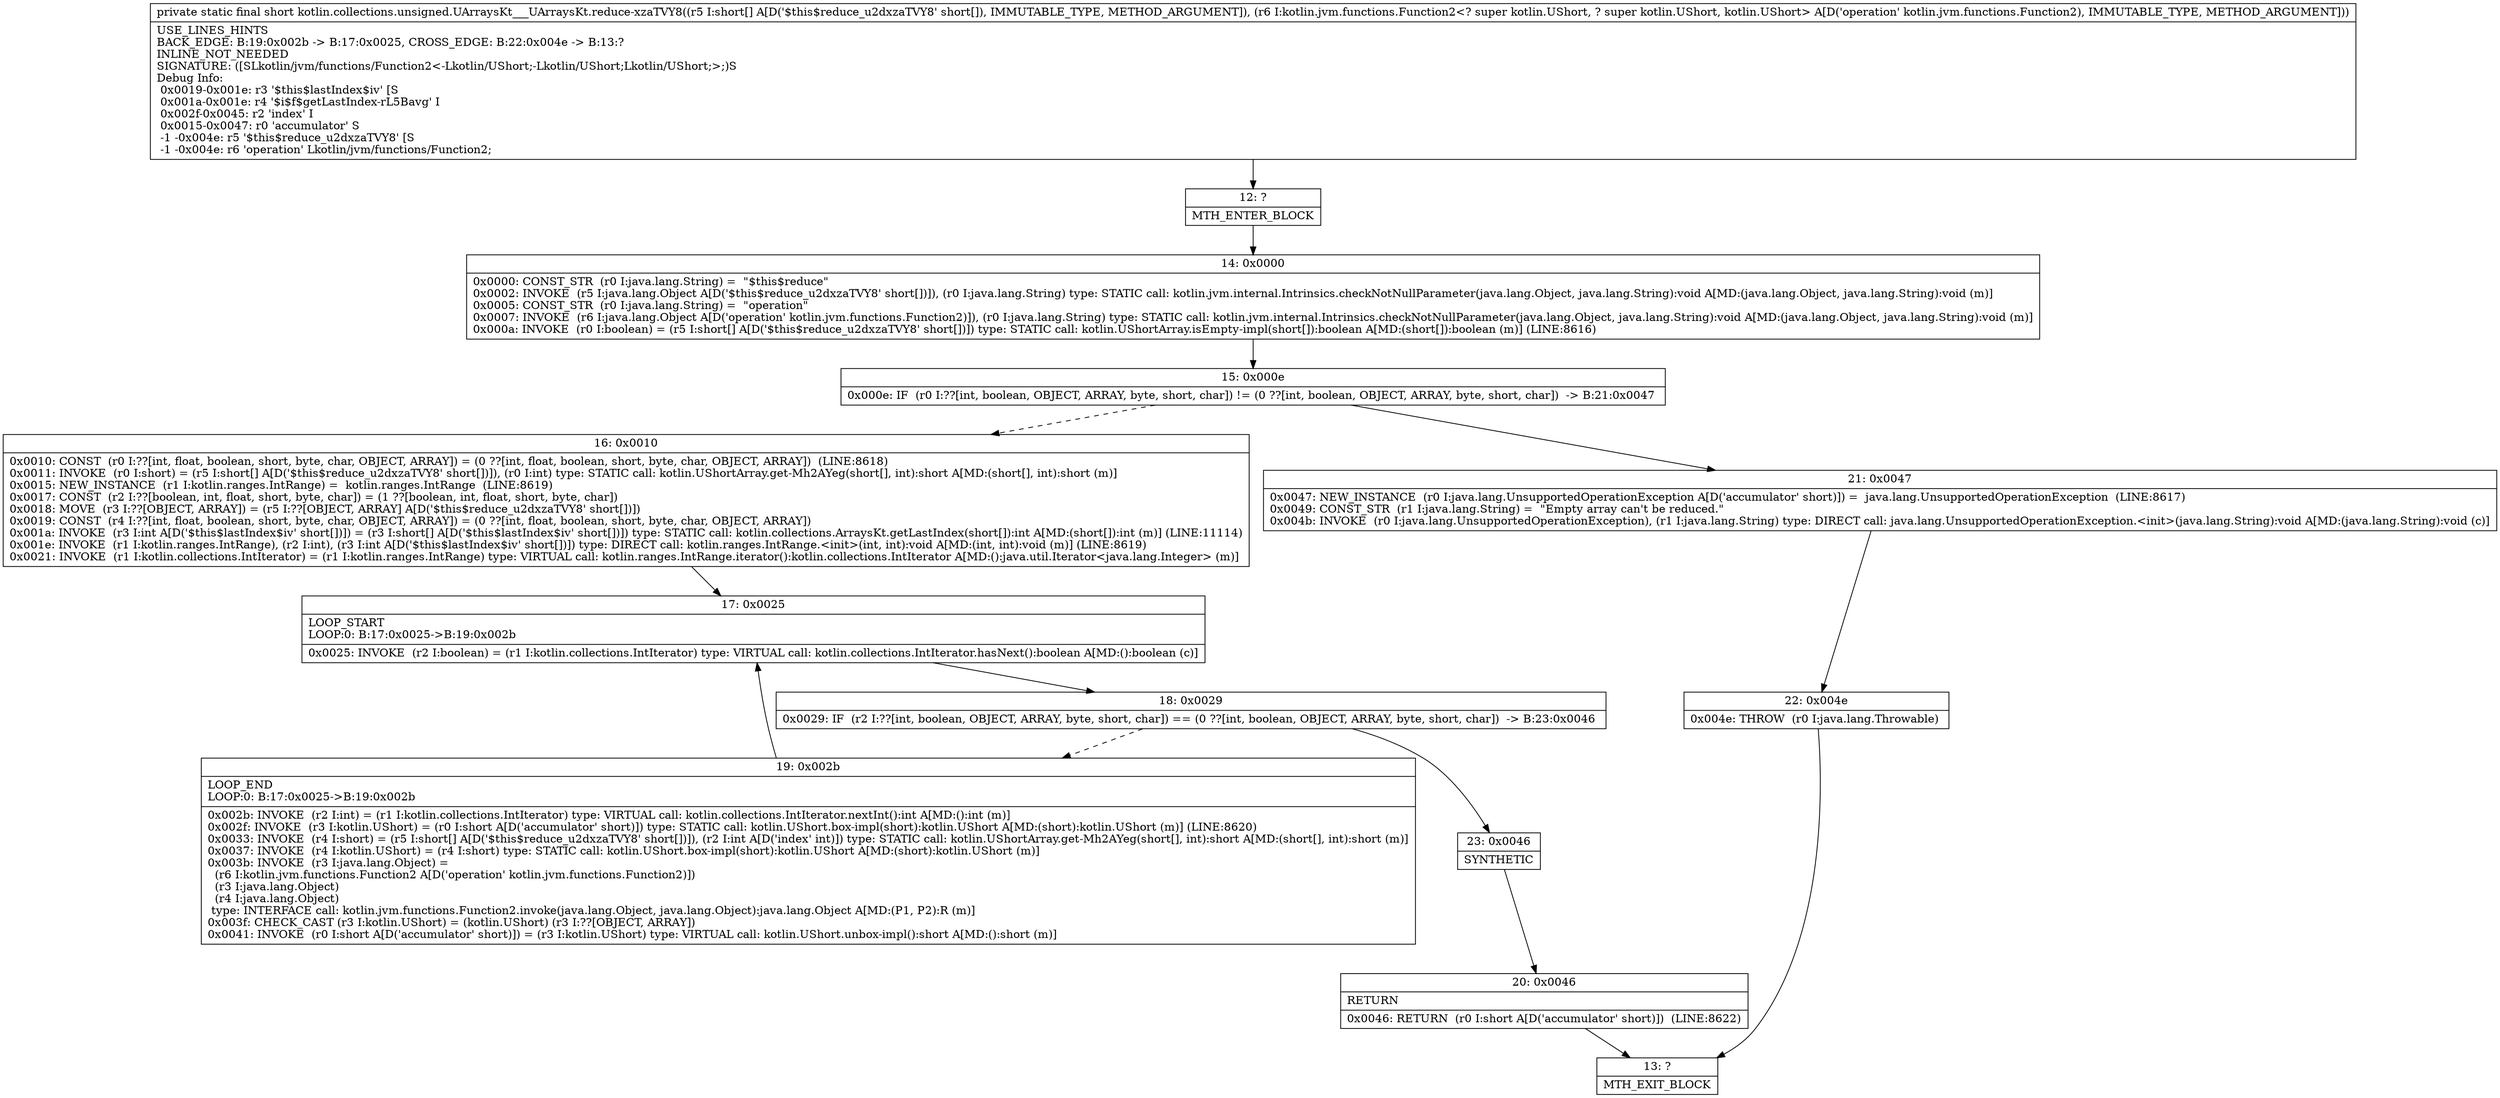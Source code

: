 digraph "CFG forkotlin.collections.unsigned.UArraysKt___UArraysKt.reduce\-xzaTVY8([SLkotlin\/jvm\/functions\/Function2;)S" {
Node_12 [shape=record,label="{12\:\ ?|MTH_ENTER_BLOCK\l}"];
Node_14 [shape=record,label="{14\:\ 0x0000|0x0000: CONST_STR  (r0 I:java.lang.String) =  \"$this$reduce\" \l0x0002: INVOKE  (r5 I:java.lang.Object A[D('$this$reduce_u2dxzaTVY8' short[])]), (r0 I:java.lang.String) type: STATIC call: kotlin.jvm.internal.Intrinsics.checkNotNullParameter(java.lang.Object, java.lang.String):void A[MD:(java.lang.Object, java.lang.String):void (m)]\l0x0005: CONST_STR  (r0 I:java.lang.String) =  \"operation\" \l0x0007: INVOKE  (r6 I:java.lang.Object A[D('operation' kotlin.jvm.functions.Function2)]), (r0 I:java.lang.String) type: STATIC call: kotlin.jvm.internal.Intrinsics.checkNotNullParameter(java.lang.Object, java.lang.String):void A[MD:(java.lang.Object, java.lang.String):void (m)]\l0x000a: INVOKE  (r0 I:boolean) = (r5 I:short[] A[D('$this$reduce_u2dxzaTVY8' short[])]) type: STATIC call: kotlin.UShortArray.isEmpty\-impl(short[]):boolean A[MD:(short[]):boolean (m)] (LINE:8616)\l}"];
Node_15 [shape=record,label="{15\:\ 0x000e|0x000e: IF  (r0 I:??[int, boolean, OBJECT, ARRAY, byte, short, char]) != (0 ??[int, boolean, OBJECT, ARRAY, byte, short, char])  \-\> B:21:0x0047 \l}"];
Node_16 [shape=record,label="{16\:\ 0x0010|0x0010: CONST  (r0 I:??[int, float, boolean, short, byte, char, OBJECT, ARRAY]) = (0 ??[int, float, boolean, short, byte, char, OBJECT, ARRAY])  (LINE:8618)\l0x0011: INVOKE  (r0 I:short) = (r5 I:short[] A[D('$this$reduce_u2dxzaTVY8' short[])]), (r0 I:int) type: STATIC call: kotlin.UShortArray.get\-Mh2AYeg(short[], int):short A[MD:(short[], int):short (m)]\l0x0015: NEW_INSTANCE  (r1 I:kotlin.ranges.IntRange) =  kotlin.ranges.IntRange  (LINE:8619)\l0x0017: CONST  (r2 I:??[boolean, int, float, short, byte, char]) = (1 ??[boolean, int, float, short, byte, char]) \l0x0018: MOVE  (r3 I:??[OBJECT, ARRAY]) = (r5 I:??[OBJECT, ARRAY] A[D('$this$reduce_u2dxzaTVY8' short[])]) \l0x0019: CONST  (r4 I:??[int, float, boolean, short, byte, char, OBJECT, ARRAY]) = (0 ??[int, float, boolean, short, byte, char, OBJECT, ARRAY]) \l0x001a: INVOKE  (r3 I:int A[D('$this$lastIndex$iv' short[])]) = (r3 I:short[] A[D('$this$lastIndex$iv' short[])]) type: STATIC call: kotlin.collections.ArraysKt.getLastIndex(short[]):int A[MD:(short[]):int (m)] (LINE:11114)\l0x001e: INVOKE  (r1 I:kotlin.ranges.IntRange), (r2 I:int), (r3 I:int A[D('$this$lastIndex$iv' short[])]) type: DIRECT call: kotlin.ranges.IntRange.\<init\>(int, int):void A[MD:(int, int):void (m)] (LINE:8619)\l0x0021: INVOKE  (r1 I:kotlin.collections.IntIterator) = (r1 I:kotlin.ranges.IntRange) type: VIRTUAL call: kotlin.ranges.IntRange.iterator():kotlin.collections.IntIterator A[MD:():java.util.Iterator\<java.lang.Integer\> (m)]\l}"];
Node_17 [shape=record,label="{17\:\ 0x0025|LOOP_START\lLOOP:0: B:17:0x0025\-\>B:19:0x002b\l|0x0025: INVOKE  (r2 I:boolean) = (r1 I:kotlin.collections.IntIterator) type: VIRTUAL call: kotlin.collections.IntIterator.hasNext():boolean A[MD:():boolean (c)]\l}"];
Node_18 [shape=record,label="{18\:\ 0x0029|0x0029: IF  (r2 I:??[int, boolean, OBJECT, ARRAY, byte, short, char]) == (0 ??[int, boolean, OBJECT, ARRAY, byte, short, char])  \-\> B:23:0x0046 \l}"];
Node_19 [shape=record,label="{19\:\ 0x002b|LOOP_END\lLOOP:0: B:17:0x0025\-\>B:19:0x002b\l|0x002b: INVOKE  (r2 I:int) = (r1 I:kotlin.collections.IntIterator) type: VIRTUAL call: kotlin.collections.IntIterator.nextInt():int A[MD:():int (m)]\l0x002f: INVOKE  (r3 I:kotlin.UShort) = (r0 I:short A[D('accumulator' short)]) type: STATIC call: kotlin.UShort.box\-impl(short):kotlin.UShort A[MD:(short):kotlin.UShort (m)] (LINE:8620)\l0x0033: INVOKE  (r4 I:short) = (r5 I:short[] A[D('$this$reduce_u2dxzaTVY8' short[])]), (r2 I:int A[D('index' int)]) type: STATIC call: kotlin.UShortArray.get\-Mh2AYeg(short[], int):short A[MD:(short[], int):short (m)]\l0x0037: INVOKE  (r4 I:kotlin.UShort) = (r4 I:short) type: STATIC call: kotlin.UShort.box\-impl(short):kotlin.UShort A[MD:(short):kotlin.UShort (m)]\l0x003b: INVOKE  (r3 I:java.lang.Object) = \l  (r6 I:kotlin.jvm.functions.Function2 A[D('operation' kotlin.jvm.functions.Function2)])\l  (r3 I:java.lang.Object)\l  (r4 I:java.lang.Object)\l type: INTERFACE call: kotlin.jvm.functions.Function2.invoke(java.lang.Object, java.lang.Object):java.lang.Object A[MD:(P1, P2):R (m)]\l0x003f: CHECK_CAST (r3 I:kotlin.UShort) = (kotlin.UShort) (r3 I:??[OBJECT, ARRAY]) \l0x0041: INVOKE  (r0 I:short A[D('accumulator' short)]) = (r3 I:kotlin.UShort) type: VIRTUAL call: kotlin.UShort.unbox\-impl():short A[MD:():short (m)]\l}"];
Node_23 [shape=record,label="{23\:\ 0x0046|SYNTHETIC\l}"];
Node_20 [shape=record,label="{20\:\ 0x0046|RETURN\l|0x0046: RETURN  (r0 I:short A[D('accumulator' short)])  (LINE:8622)\l}"];
Node_13 [shape=record,label="{13\:\ ?|MTH_EXIT_BLOCK\l}"];
Node_21 [shape=record,label="{21\:\ 0x0047|0x0047: NEW_INSTANCE  (r0 I:java.lang.UnsupportedOperationException A[D('accumulator' short)]) =  java.lang.UnsupportedOperationException  (LINE:8617)\l0x0049: CONST_STR  (r1 I:java.lang.String) =  \"Empty array can't be reduced.\" \l0x004b: INVOKE  (r0 I:java.lang.UnsupportedOperationException), (r1 I:java.lang.String) type: DIRECT call: java.lang.UnsupportedOperationException.\<init\>(java.lang.String):void A[MD:(java.lang.String):void (c)]\l}"];
Node_22 [shape=record,label="{22\:\ 0x004e|0x004e: THROW  (r0 I:java.lang.Throwable) \l}"];
MethodNode[shape=record,label="{private static final short kotlin.collections.unsigned.UArraysKt___UArraysKt.reduce\-xzaTVY8((r5 I:short[] A[D('$this$reduce_u2dxzaTVY8' short[]), IMMUTABLE_TYPE, METHOD_ARGUMENT]), (r6 I:kotlin.jvm.functions.Function2\<? super kotlin.UShort, ? super kotlin.UShort, kotlin.UShort\> A[D('operation' kotlin.jvm.functions.Function2), IMMUTABLE_TYPE, METHOD_ARGUMENT]))  | USE_LINES_HINTS\lBACK_EDGE: B:19:0x002b \-\> B:17:0x0025, CROSS_EDGE: B:22:0x004e \-\> B:13:?\lINLINE_NOT_NEEDED\lSIGNATURE: ([SLkotlin\/jvm\/functions\/Function2\<\-Lkotlin\/UShort;\-Lkotlin\/UShort;Lkotlin\/UShort;\>;)S\lDebug Info:\l  0x0019\-0x001e: r3 '$this$lastIndex$iv' [S\l  0x001a\-0x001e: r4 '$i$f$getLastIndex\-rL5Bavg' I\l  0x002f\-0x0045: r2 'index' I\l  0x0015\-0x0047: r0 'accumulator' S\l  \-1 \-0x004e: r5 '$this$reduce_u2dxzaTVY8' [S\l  \-1 \-0x004e: r6 'operation' Lkotlin\/jvm\/functions\/Function2;\l}"];
MethodNode -> Node_12;Node_12 -> Node_14;
Node_14 -> Node_15;
Node_15 -> Node_16[style=dashed];
Node_15 -> Node_21;
Node_16 -> Node_17;
Node_17 -> Node_18;
Node_18 -> Node_19[style=dashed];
Node_18 -> Node_23;
Node_19 -> Node_17;
Node_23 -> Node_20;
Node_20 -> Node_13;
Node_21 -> Node_22;
Node_22 -> Node_13;
}

